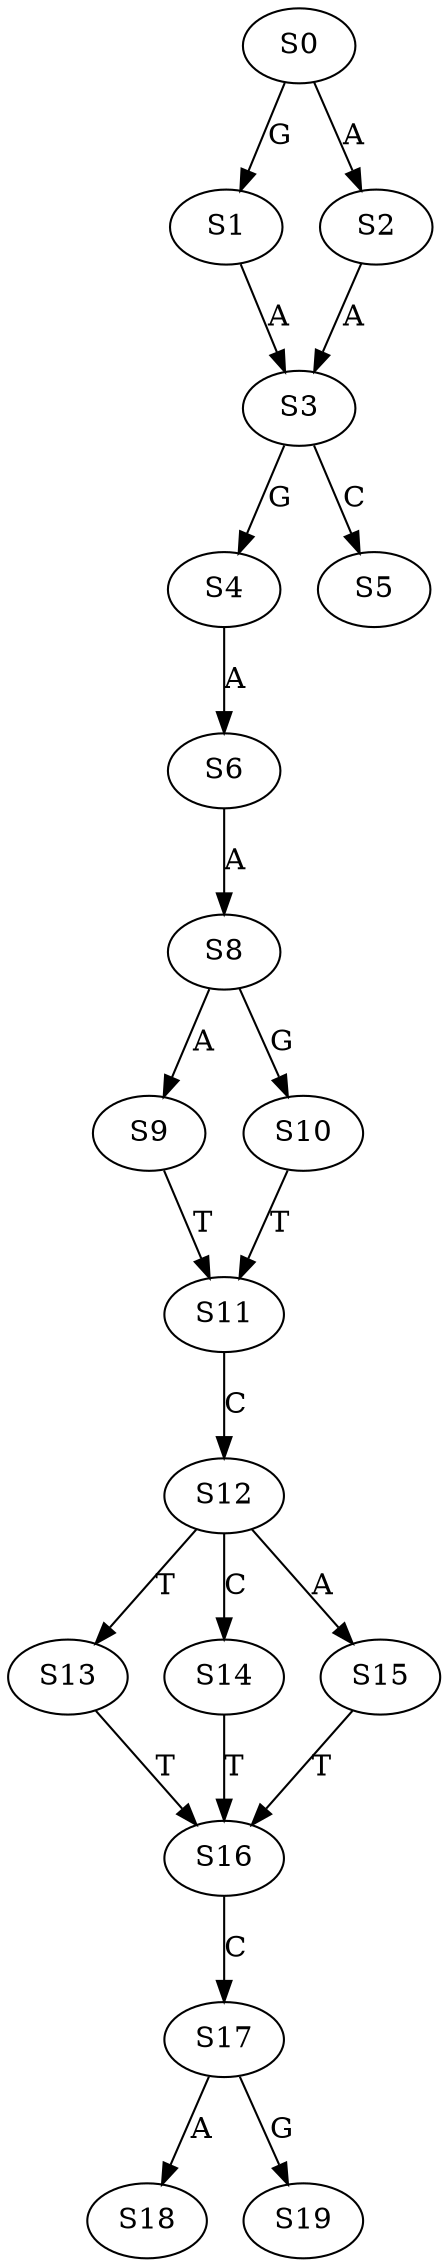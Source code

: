 strict digraph  {
	S0 -> S1 [ label = G ];
	S0 -> S2 [ label = A ];
	S1 -> S3 [ label = A ];
	S2 -> S3 [ label = A ];
	S3 -> S4 [ label = G ];
	S3 -> S5 [ label = C ];
	S4 -> S6 [ label = A ];
	S6 -> S8 [ label = A ];
	S8 -> S9 [ label = A ];
	S8 -> S10 [ label = G ];
	S9 -> S11 [ label = T ];
	S10 -> S11 [ label = T ];
	S11 -> S12 [ label = C ];
	S12 -> S13 [ label = T ];
	S12 -> S14 [ label = C ];
	S12 -> S15 [ label = A ];
	S13 -> S16 [ label = T ];
	S14 -> S16 [ label = T ];
	S15 -> S16 [ label = T ];
	S16 -> S17 [ label = C ];
	S17 -> S18 [ label = A ];
	S17 -> S19 [ label = G ];
}
